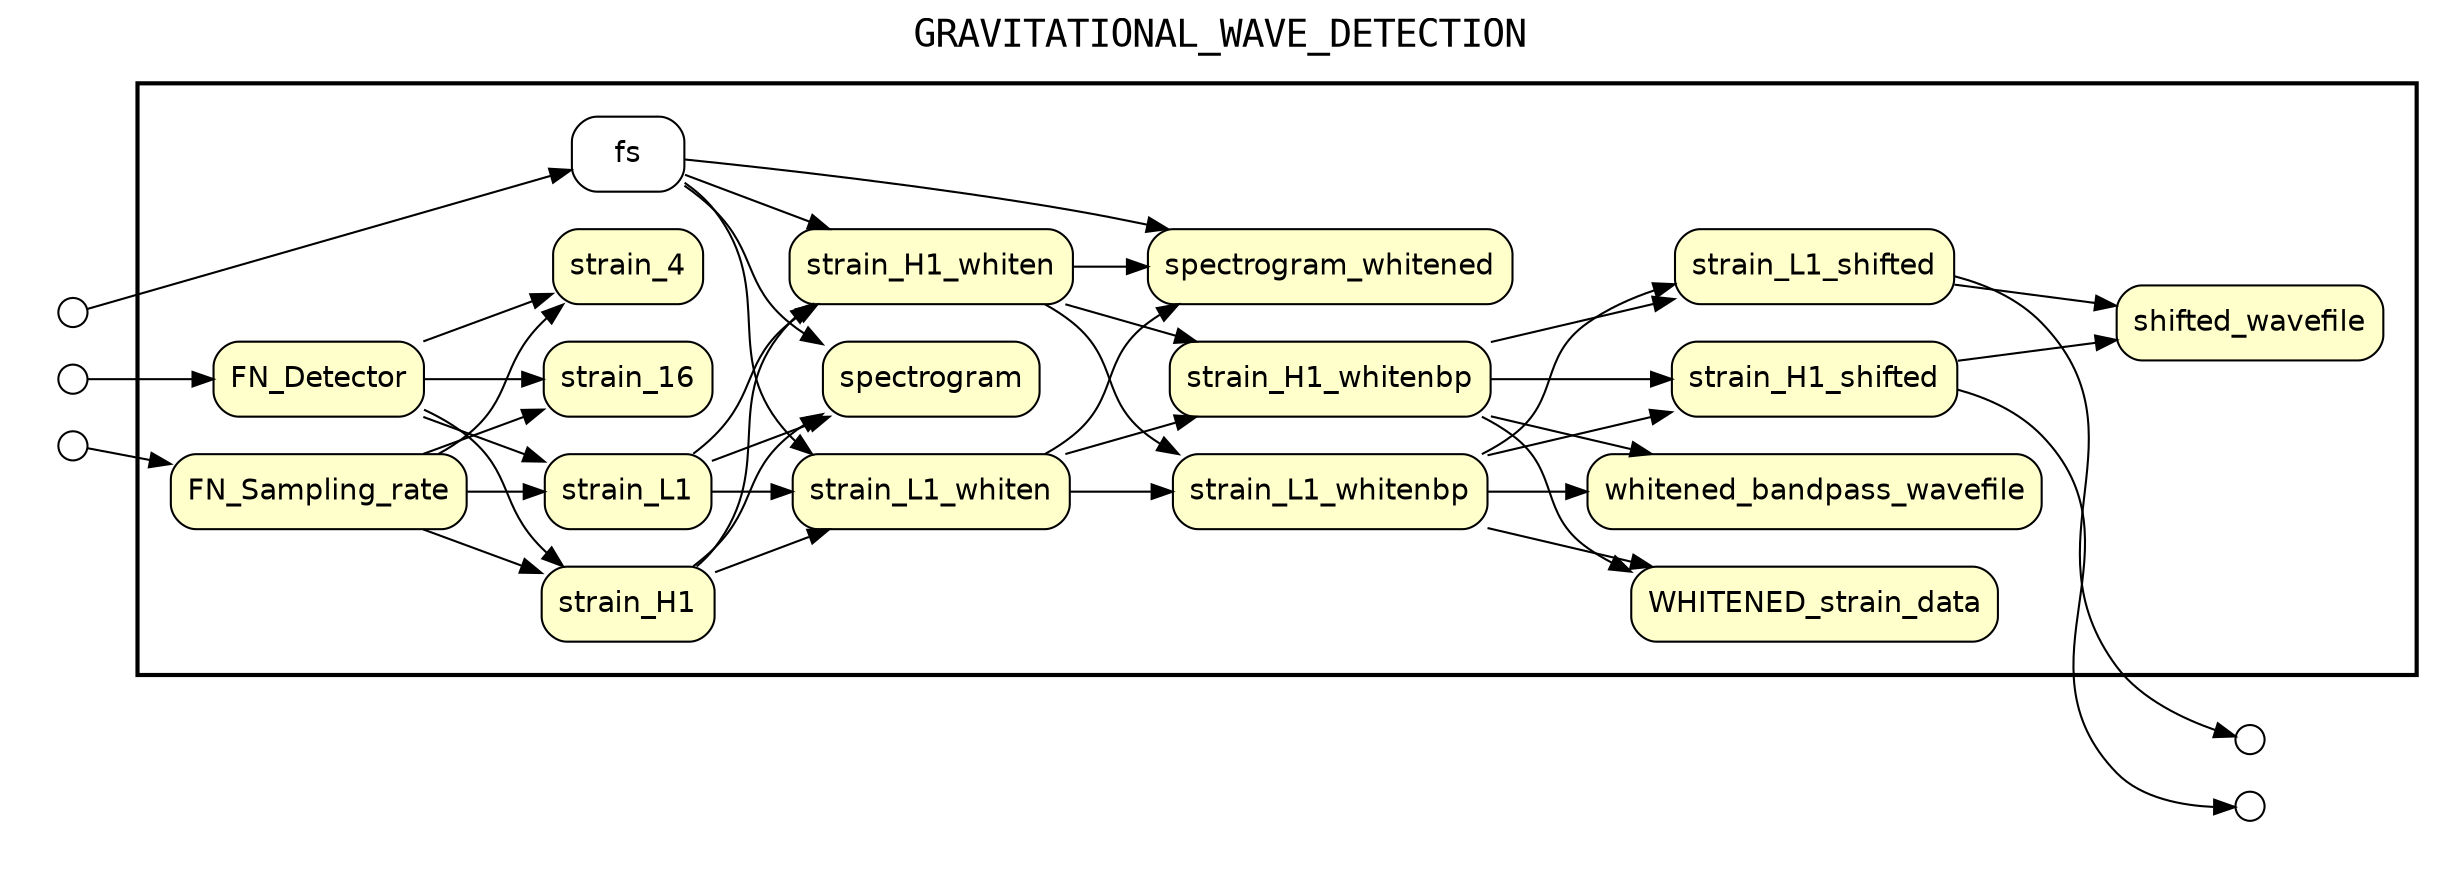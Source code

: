 
digraph yw_data_view {
rankdir=LR
fontname=Courier; fontsize=18; labelloc=t
label="GRAVITATIONAL_WAVE_DETECTION"
subgraph cluster_workflow { label=""; color=black; penwidth=2
subgraph cluster_workflow_inner { label=""; color=white
node[shape=box style="rounded,filled" fillcolor="#FFFFCC" peripheries=1 fontname=Helvetica]
FN_Detector
FN_Sampling_rate
strain_H1
strain_L1
strain_16
strain_4
strain_H1_whiten
strain_L1_whiten
strain_H1_whitenbp
strain_L1_whitenbp
WHITENED_strain_data
spectrogram
spectrogram_whitened
whitened_bandpass_wavefile
strain_H1_shifted
strain_L1_shifted
shifted_wavefile
node[shape=box style="rounded,filled" fillcolor="#FFFFFF" peripheries=1 fontname=Helvetica]
fs
}}
subgraph cluster_inflows { label=""; color=white; penwidth=2
subgraph cluster_inflows_inner { label=""; color=white
node[shape=circle fillcolor="#FFFFFF" peripheries=1 width=0.2]
fs_inflow [label=""]
FN_Detector_inflow [label=""]
FN_Sampling_rate_inflow [label=""]
}}
subgraph cluster_outflows { label=""; color=white; penwidth=2
subgraph cluster_outflows_inner { label=""; color=white
node[shape=circle fillcolor="#FFFFFF" peripheries=1 width=0.2]
strain_L1_shifted_outflow [label=""]
strain_H1_shifted_outflow [label=""]
}}
FN_Detector -> strain_H1
FN_Sampling_rate -> strain_H1
FN_Detector -> strain_L1
FN_Sampling_rate -> strain_L1
FN_Detector -> strain_16
FN_Sampling_rate -> strain_16
FN_Detector -> strain_4
FN_Sampling_rate -> strain_4
strain_H1 -> strain_H1_whiten
strain_L1 -> strain_H1_whiten
fs -> strain_H1_whiten
strain_H1 -> strain_L1_whiten
strain_L1 -> strain_L1_whiten
fs -> strain_L1_whiten
strain_H1_whiten -> strain_H1_whitenbp
strain_L1_whiten -> strain_H1_whitenbp
strain_H1_whiten -> strain_L1_whitenbp
strain_L1_whiten -> strain_L1_whitenbp
strain_H1_whitenbp -> WHITENED_strain_data
strain_L1_whitenbp -> WHITENED_strain_data
strain_H1 -> spectrogram
strain_L1 -> spectrogram
fs -> spectrogram
fs -> spectrogram_whitened
strain_H1_whiten -> spectrogram_whitened
strain_L1_whiten -> spectrogram_whitened
strain_H1_whitenbp -> whitened_bandpass_wavefile
strain_L1_whitenbp -> whitened_bandpass_wavefile
strain_H1_whitenbp -> strain_H1_shifted
strain_L1_whitenbp -> strain_H1_shifted
strain_H1_whitenbp -> strain_L1_shifted
strain_L1_whitenbp -> strain_L1_shifted
strain_H1_shifted -> shifted_wavefile
strain_L1_shifted -> shifted_wavefile
fs_inflow -> fs
FN_Detector_inflow -> FN_Detector
FN_Sampling_rate_inflow -> FN_Sampling_rate
strain_L1_shifted -> strain_L1_shifted_outflow
strain_H1_shifted -> strain_H1_shifted_outflow
}

